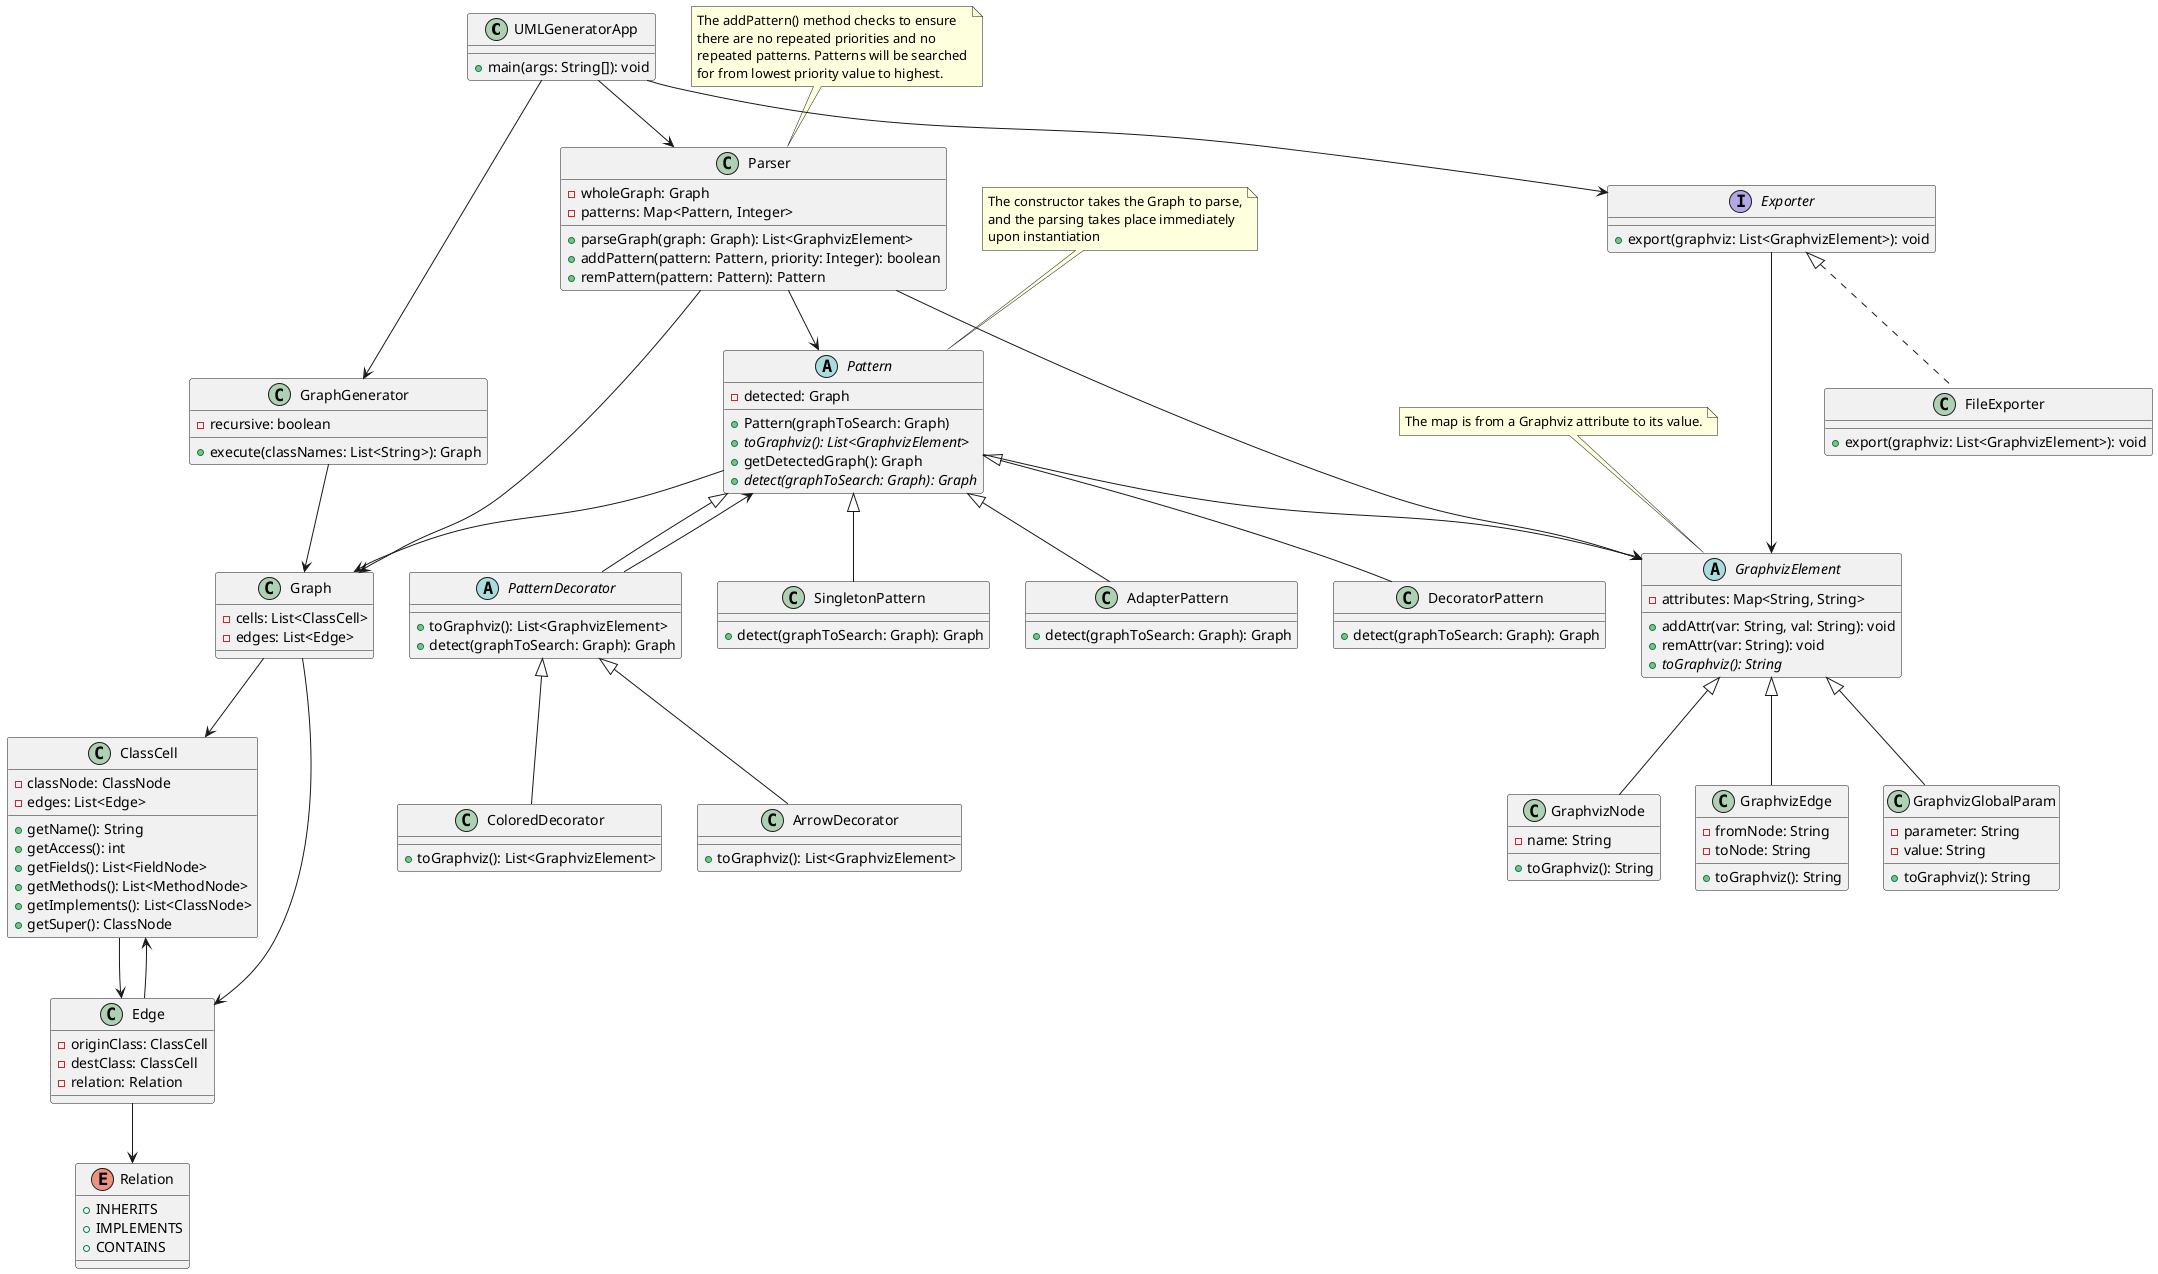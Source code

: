 @startuml
class UMLGeneratorApp {
+ main(args: String[]): void
}

class GraphGenerator {
- recursive: boolean
+ execute(classNames: List<String>): Graph
}

class ClassCell {
- classNode: ClassNode
- edges: List<Edge>

+ getName(): String
+ getAccess(): int
+ getFields(): List<FieldNode>
+ getMethods(): List<MethodNode>
+ getImplements(): List<ClassNode>
+ getSuper(): ClassNode
}

class Edge {
- originClass: ClassCell
- destClass: ClassCell
- relation: Relation
}

class Parser {
- wholeGraph: Graph
- patterns: Map<Pattern, Integer>
+ parseGraph(graph: Graph): List<GraphvizElement>
+ addPattern(pattern: Pattern, priority: Integer): boolean
+ remPattern(pattern: Pattern): Pattern
}
note top of Parser
  The addPattern() method checks to ensure
  there are no repeated priorities and no
  repeated patterns. Patterns will be searched
  for from lowest priority value to highest.
end note

class Graph {
- cells: List<ClassCell>
- edges: List<Edge>
}

abstract class Pattern {
- detected: Graph
+ Pattern(graphToSearch: Graph)
+ {abstract} toGraphviz(): List<GraphvizElement>
+ getDetectedGraph(): Graph
+ {abstract} detect(graphToSearch: Graph): Graph
}
note top of Pattern
  The constructor takes the Graph to parse,
  and the parsing takes place immediately
  upon instantiation
end note

abstract class PatternDecorator extends Pattern {
+ toGraphviz(): List<GraphvizElement>
+ detect(graphToSearch: Graph): Graph
}

class ColoredDecorator extends PatternDecorator {
+ toGraphviz(): List<GraphvizElement>
}

class ArrowDecorator extends PatternDecorator {
+ toGraphviz(): List<GraphvizElement>
}

class SingletonPattern extends Pattern {
+ detect(graphToSearch: Graph): Graph
}

class AdapterPattern extends Pattern {
+ detect(graphToSearch: Graph): Graph
}

class DecoratorPattern extends Pattern {
+ detect(graphToSearch: Graph): Graph
}

enum Relation {
+ INHERITS
+ IMPLEMENTS
+ CONTAINS
}

abstract class GraphvizElement {
- attributes: Map<String, String>
+ addAttr(var: String, val: String): void
+ remAttr(var: String): void
+ {abstract} toGraphviz(): String
}
note top of GraphvizElement
  The map is from a Graphviz attribute to its value.
end note

class GraphvizNode extends GraphvizElement {
- name: String
+ toGraphviz(): String
}

class GraphvizEdge extends GraphvizElement {
- fromNode: String
- toNode: String
+ toGraphviz(): String
}

class GraphvizGlobalParam extends GraphvizElement {
- parameter: String
- value: String
+ toGraphviz(): String
}

interface Exporter {
+ export(graphviz: List<GraphvizElement>): void
}

class FileExporter implements Exporter {
+ export(graphviz: List<GraphvizElement>): void
}

UMLGeneratorApp --> GraphGenerator
UMLGeneratorApp --> Parser
UMLGeneratorApp --> Exporter
GraphGenerator --> Graph
ClassCell --> Edge
Edge --> ClassCell
Edge --> Relation
Parser --> Pattern
Pattern --> Graph
PatternDecorator --> Pattern
Pattern --> GraphvizElement
Graph --> ClassCell
Graph --> Edge
Parser --> Graph
Parser --> GraphvizElement
Exporter --> GraphvizElement
@enduml
